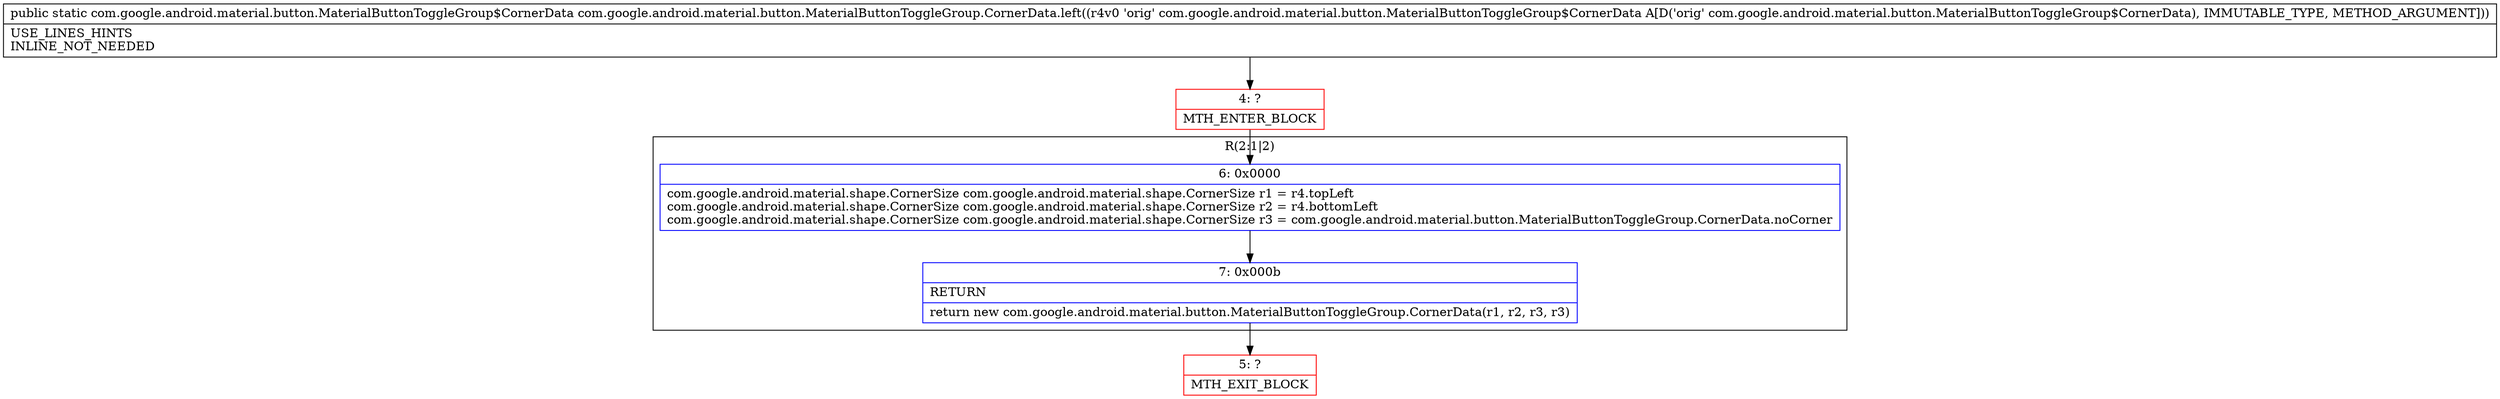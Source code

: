 digraph "CFG forcom.google.android.material.button.MaterialButtonToggleGroup.CornerData.left(Lcom\/google\/android\/material\/button\/MaterialButtonToggleGroup$CornerData;)Lcom\/google\/android\/material\/button\/MaterialButtonToggleGroup$CornerData;" {
subgraph cluster_Region_1748874759 {
label = "R(2:1|2)";
node [shape=record,color=blue];
Node_6 [shape=record,label="{6\:\ 0x0000|com.google.android.material.shape.CornerSize com.google.android.material.shape.CornerSize r1 = r4.topLeft\lcom.google.android.material.shape.CornerSize com.google.android.material.shape.CornerSize r2 = r4.bottomLeft\lcom.google.android.material.shape.CornerSize com.google.android.material.shape.CornerSize r3 = com.google.android.material.button.MaterialButtonToggleGroup.CornerData.noCorner\l}"];
Node_7 [shape=record,label="{7\:\ 0x000b|RETURN\l|return new com.google.android.material.button.MaterialButtonToggleGroup.CornerData(r1, r2, r3, r3)\l}"];
}
Node_4 [shape=record,color=red,label="{4\:\ ?|MTH_ENTER_BLOCK\l}"];
Node_5 [shape=record,color=red,label="{5\:\ ?|MTH_EXIT_BLOCK\l}"];
MethodNode[shape=record,label="{public static com.google.android.material.button.MaterialButtonToggleGroup$CornerData com.google.android.material.button.MaterialButtonToggleGroup.CornerData.left((r4v0 'orig' com.google.android.material.button.MaterialButtonToggleGroup$CornerData A[D('orig' com.google.android.material.button.MaterialButtonToggleGroup$CornerData), IMMUTABLE_TYPE, METHOD_ARGUMENT]))  | USE_LINES_HINTS\lINLINE_NOT_NEEDED\l}"];
MethodNode -> Node_4;Node_6 -> Node_7;
Node_7 -> Node_5;
Node_4 -> Node_6;
}


